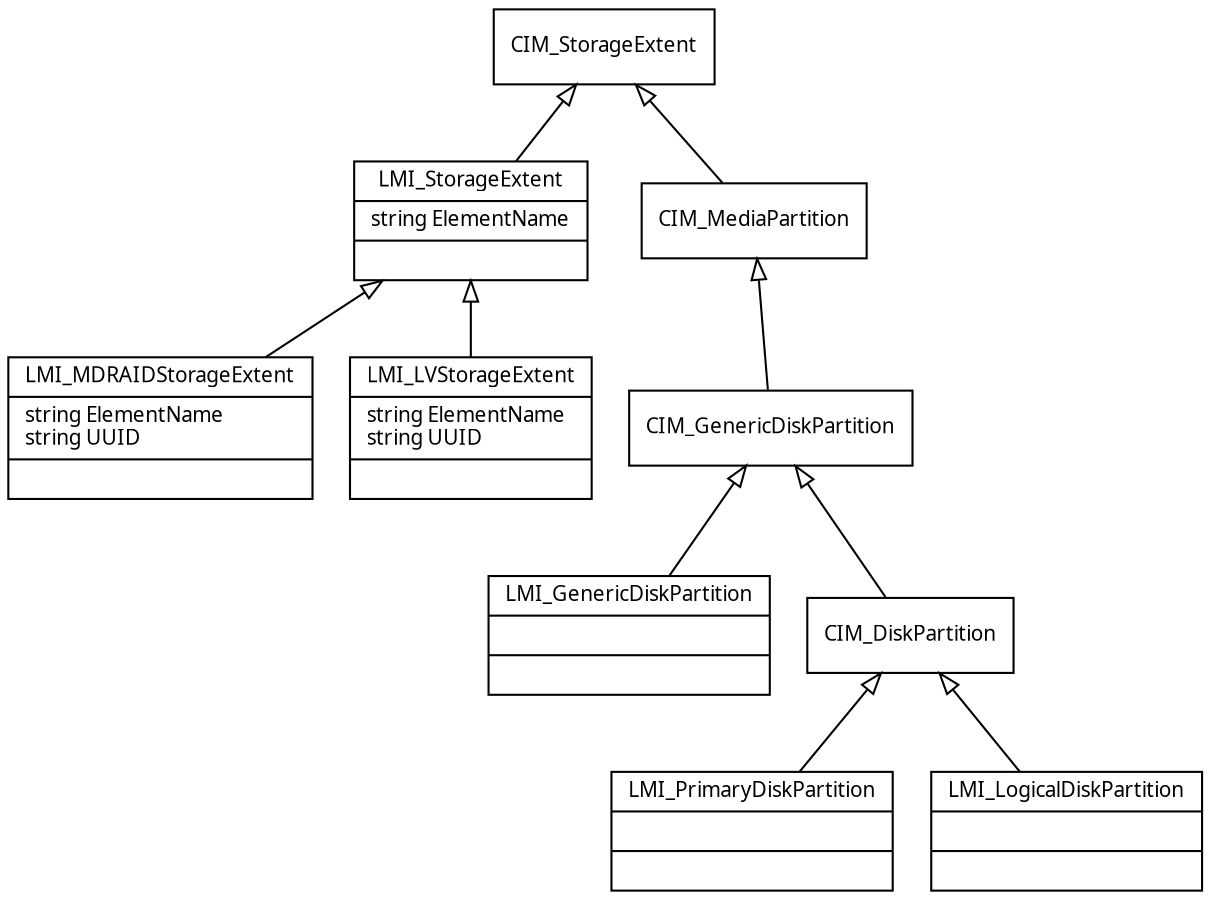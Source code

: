
digraph "classes_No_Name" {
charset="utf-8"
rankdir=BT
node [shape="record" fontsize=10 fontname="sans-serif"]
edge [arrowhead="empty" fontsize=10 fontname="sans-serif"]

"CIM_DiskPartition"->"CIM_GenericDiskPartition"
"LMI_MDRAIDStorageExtent"->"LMI_StorageExtent"
"LMI_MDRAIDStorageExtent" [href="LMI_MDRAIDStorageExtent.html",shape="record", label="{LMI_MDRAIDStorageExtent|string ElementName\lstring UUID\l|}"];
"LMI_PrimaryDiskPartition"->"CIM_DiskPartition"
"LMI_PrimaryDiskPartition" [href="LMI_PrimaryDiskPartition.html",shape="record", label="{LMI_PrimaryDiskPartition||}"];
"LMI_StorageExtent"->"CIM_StorageExtent"
"LMI_StorageExtent" [href="LMI_StorageExtent.html",shape="record", label="{LMI_StorageExtent|string ElementName\l|}"];
"CIM_MediaPartition"->"CIM_StorageExtent"
"LMI_LVStorageExtent"->"LMI_StorageExtent"
"LMI_LVStorageExtent" [href="LMI_LVStorageExtent.html",shape="record", label="{LMI_LVStorageExtent|string ElementName\lstring UUID\l|}"];
"LMI_LogicalDiskPartition"->"CIM_DiskPartition"
"LMI_LogicalDiskPartition" [href="LMI_LogicalDiskPartition.html",shape="record", label="{LMI_LogicalDiskPartition||}"];
"CIM_GenericDiskPartition"->"CIM_MediaPartition"
"LMI_GenericDiskPartition"->"CIM_GenericDiskPartition"
"LMI_GenericDiskPartition" [href="LMI_GenericDiskPartition.html",shape="record", label="{LMI_GenericDiskPartition||}"];
}
